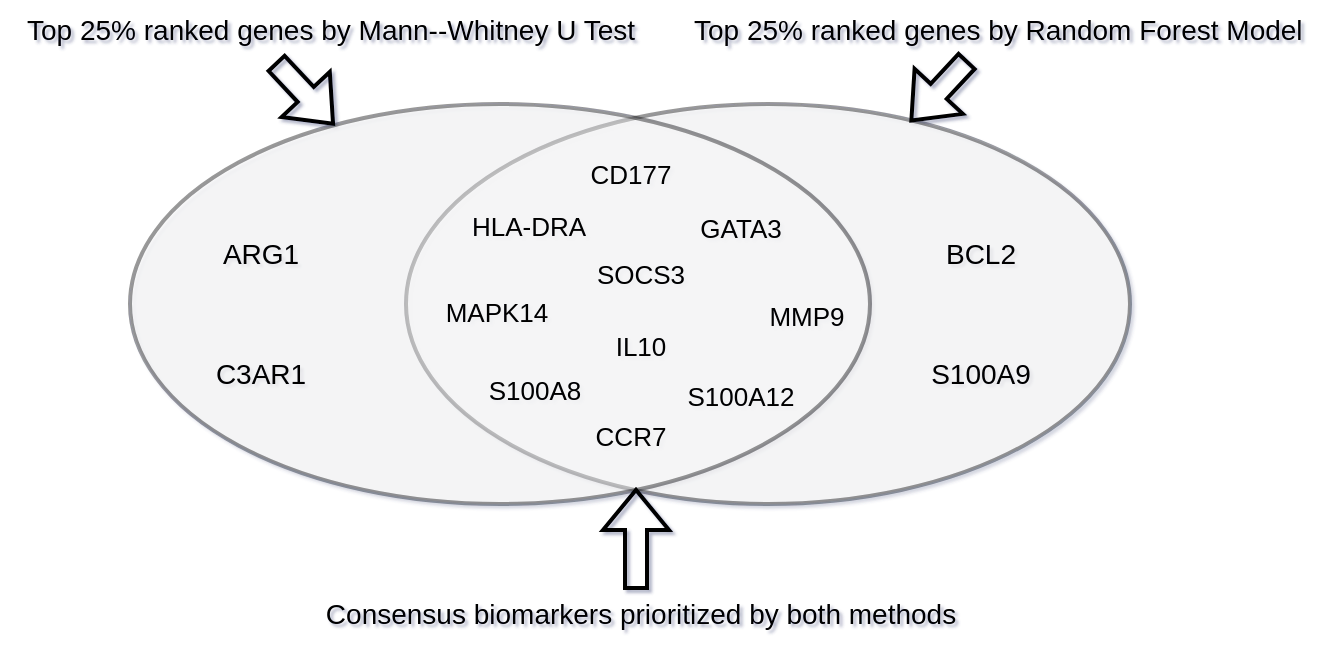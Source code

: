 <mxfile version="27.0.3">
  <diagram name="Page-1" id="wQqvjwpL760c3gJhuFDy">
    <mxGraphModel dx="740" dy="529" grid="0" gridSize="10" guides="1" tooltips="1" connect="1" arrows="1" fold="1" page="1" pageScale="1" pageWidth="850" pageHeight="1100" background="light-dark(#FFFFFF,#FFFFFF)" math="0" shadow="1">
      <root>
        <mxCell id="0" />
        <mxCell id="1" parent="0" />
        <mxCell id="OYJygsiOitk__WGoNxxW-2" value="" style="ellipse;whiteSpace=wrap;html=1;fillColor=light-dark(#FFFFFF,#E2928F);strokeColor=light-dark(#000000,#010101);strokeWidth=2;comic=0;enumerate=0;treeMoving=0;treeFolding=0;deletable=1;cloneable=1;rotatable=1;resizeHeight=0;resizable=1;fixedWidth=0;autosize=0;movableLabel=0;backgroundOutline=0;metaEdit=0;editable=1;movable=1;locked=0;connectable=1;collapsible=0;dropTarget=0;container=0;fixDash=0;snapToPoint=0;allowArrows=1;portConstraintRotation=0;noLabel=0;points=[[0,0,0,0,0],[0,0.5,0,0,0],[0,1,0,0,0],[0.5,0,0,0,0],[0.5,1,0,0,0],[1,0,0,0,0],[1,0.5,0,0,0],[1,1,0,0,0]];opacity=40;" vertex="1" parent="1">
          <mxGeometry x="218" y="160" width="362" height="200" as="geometry" />
        </mxCell>
        <mxCell id="OYJygsiOitk__WGoNxxW-1" value="" style="ellipse;whiteSpace=wrap;html=1;fillColor=light-dark(#FFFFFF,#89B1AA);strokeColor=light-dark(#000000,#202020);strokeWidth=2;opacity=40;gradientColor=none;" vertex="1" parent="1">
          <mxGeometry x="80" y="160" width="370" height="200" as="geometry" />
        </mxCell>
        <mxCell id="OYJygsiOitk__WGoNxxW-9" value="&lt;font style=&quot;color: light-dark(rgb(0, 0, 0), rgb(80, 80, 80));&quot;&gt;Top 25% ranked genes by Mann--Whitney U Test&lt;/font&gt;" style="text;html=1;align=center;verticalAlign=middle;resizable=0;points=[];autosize=1;strokeColor=none;fillColor=none;fontFamily=Helvetica;fontSize=14;fontColor=default;" vertex="1" parent="1">
          <mxGeometry x="15" y="108" width="330" height="30" as="geometry" />
        </mxCell>
        <mxCell id="OYJygsiOitk__WGoNxxW-10" value="&lt;span style=&quot;font-family: Helvetica; font-style: normal; font-variant-ligatures: normal; font-variant-caps: normal; font-weight: 400; letter-spacing: normal; orphans: 2; text-align: center; text-indent: 0px; text-transform: none; widows: 2; word-spacing: 0px; -webkit-text-stroke-width: 0px; white-space: nowrap; text-decoration-thickness: initial; text-decoration-style: initial; text-decoration-color: initial; float: none; display: inline !important;&quot;&gt;Top 25% ranked genes by Random Forest Model&lt;/span&gt;" style="text;whiteSpace=wrap;html=1;fontFamily=Helvetica;fontSize=14;fontColor=light-dark(#000000,#505050);labelBackgroundColor=none;" vertex="1" parent="1">
          <mxGeometry x="360" y="108" width="310" height="40" as="geometry" />
        </mxCell>
        <mxCell id="OYJygsiOitk__WGoNxxW-14" value="" style="shape=flexArrow;endArrow=classic;html=1;rounded=0;fontFamily=Helvetica;fontSize=12;fontColor=default;curved=1;exitX=0.417;exitY=1.033;exitDx=0;exitDy=0;exitPerimeter=0;strokeColor=light-dark(#000000,#7E7E7E);strokeWidth=2;" edge="1" parent="1" source="OYJygsiOitk__WGoNxxW-9" target="OYJygsiOitk__WGoNxxW-1">
          <mxGeometry width="50" height="50" relative="1" as="geometry">
            <mxPoint x="350" y="340" as="sourcePoint" />
            <mxPoint x="400" y="290" as="targetPoint" />
          </mxGeometry>
        </mxCell>
        <mxCell id="OYJygsiOitk__WGoNxxW-16" value="" style="shape=flexArrow;endArrow=classic;html=1;rounded=0;fontFamily=Helvetica;fontSize=12;fontColor=default;curved=1;exitX=0.417;exitY=1.033;exitDx=0;exitDy=0;exitPerimeter=0;strokeColor=light-dark(#000000,#7E7E7E);strokeWidth=2;" edge="1" parent="1">
          <mxGeometry width="50" height="50" relative="1" as="geometry">
            <mxPoint x="499" y="138" as="sourcePoint" />
            <mxPoint x="470" y="169" as="targetPoint" />
          </mxGeometry>
        </mxCell>
        <mxCell id="OYJygsiOitk__WGoNxxW-17" value="" style="shape=flexArrow;endArrow=classic;html=1;rounded=0;fontFamily=Helvetica;fontSize=12;fontColor=default;curved=1;strokeColor=light-dark(#000000,#7E7E7E);strokeWidth=2;" edge="1" parent="1">
          <mxGeometry width="50" height="50" relative="1" as="geometry">
            <mxPoint x="333" y="403" as="sourcePoint" />
            <mxPoint x="333" y="352" as="targetPoint" />
          </mxGeometry>
        </mxCell>
        <mxCell id="OYJygsiOitk__WGoNxxW-18" value="&lt;font style=&quot;color: light-dark(rgb(0, 0, 0), rgb(80, 80, 80));&quot;&gt;Consensus biomarkers prioritized by both methods&lt;/font&gt;" style="text;html=1;align=center;verticalAlign=middle;resizable=0;points=[];autosize=1;strokeColor=none;fillColor=none;fontFamily=Helvetica;fontSize=14;fontColor=default;" vertex="1" parent="1">
          <mxGeometry x="165" y="400" width="340" height="30" as="geometry" />
        </mxCell>
        <mxCell id="OYJygsiOitk__WGoNxxW-19" value="&lt;font style=&quot;font-size: 13px; color: light-dark(rgb(0, 0, 0), rgb(96, 96, 96));&quot;&gt;CD177&lt;/font&gt;" style="text;html=1;align=center;verticalAlign=middle;resizable=0;points=[];autosize=1;strokeColor=none;fillColor=none;fontFamily=Helvetica;fontSize=12;fontColor=default;" vertex="1" parent="1">
          <mxGeometry x="300" y="180" width="60" height="30" as="geometry" />
        </mxCell>
        <mxCell id="OYJygsiOitk__WGoNxxW-20" value="&lt;font style=&quot;font-size: 13px; color: light-dark(rgb(0, 0, 0), rgb(96, 96, 96));&quot;&gt;GATA3&lt;/font&gt;" style="text;html=1;align=center;verticalAlign=middle;resizable=0;points=[];autosize=1;strokeColor=none;fillColor=none;fontFamily=Helvetica;fontSize=12;fontColor=default;" vertex="1" parent="1">
          <mxGeometry x="355" y="207" width="60" height="30" as="geometry" />
        </mxCell>
        <mxCell id="OYJygsiOitk__WGoNxxW-21" value="&lt;font style=&quot;font-size: 13px;&quot;&gt;HLA-DRA&lt;/font&gt;" style="text;html=1;align=center;verticalAlign=middle;resizable=0;points=[];autosize=1;strokeColor=none;fillColor=none;fontFamily=Helvetica;fontSize=12;fontColor=light-dark(#000000,#606060);" vertex="1" parent="1">
          <mxGeometry x="239" y="206" width="80" height="30" as="geometry" />
        </mxCell>
        <mxCell id="OYJygsiOitk__WGoNxxW-22" value="&lt;font style=&quot;font-size: 13px;&quot;&gt;IL10&lt;/font&gt;" style="text;html=1;align=center;verticalAlign=middle;resizable=0;points=[];autosize=1;strokeColor=none;fillColor=none;fontFamily=Helvetica;fontSize=12;fontColor=light-dark(#000000,#606060);" vertex="1" parent="1">
          <mxGeometry x="310" y="266" width="50" height="30" as="geometry" />
        </mxCell>
        <mxCell id="OYJygsiOitk__WGoNxxW-23" value="&lt;font style=&quot;font-size: 13px;&quot;&gt;MAPK14&lt;/font&gt;" style="text;html=1;align=center;verticalAlign=middle;resizable=0;points=[];autosize=1;strokeColor=none;fillColor=none;fontFamily=Helvetica;fontSize=12;fontColor=light-dark(#000000,#606060);" vertex="1" parent="1">
          <mxGeometry x="228" y="249" width="70" height="30" as="geometry" />
        </mxCell>
        <mxCell id="OYJygsiOitk__WGoNxxW-24" value="&lt;font style=&quot;font-size: 13px; color: light-dark(rgb(0, 0, 0), rgb(96, 96, 96));&quot;&gt;MMP9&lt;/font&gt;" style="text;html=1;align=center;verticalAlign=middle;resizable=0;points=[];autosize=1;strokeColor=none;fillColor=none;fontFamily=Helvetica;fontSize=12;fontColor=default;" vertex="1" parent="1">
          <mxGeometry x="388" y="251" width="60" height="30" as="geometry" />
        </mxCell>
        <mxCell id="OYJygsiOitk__WGoNxxW-25" value="&lt;font style=&quot;font-size: 13px; color: light-dark(rgb(0, 0, 0), rgb(96, 96, 96));&quot;&gt;S100A12&lt;/font&gt;" style="text;html=1;align=center;verticalAlign=middle;resizable=0;points=[];autosize=1;strokeColor=none;fillColor=none;fontFamily=Helvetica;fontSize=12;fontColor=default;" vertex="1" parent="1">
          <mxGeometry x="345" y="291" width="80" height="30" as="geometry" />
        </mxCell>
        <mxCell id="OYJygsiOitk__WGoNxxW-26" value="&lt;font style=&quot;font-size: 13px;&quot;&gt;S100A8&lt;/font&gt;" style="text;html=1;align=center;verticalAlign=middle;resizable=0;points=[];autosize=1;strokeColor=none;fillColor=none;fontFamily=Helvetica;fontSize=12;fontColor=light-dark(#000000,#606060);" vertex="1" parent="1">
          <mxGeometry x="247" y="288" width="70" height="30" as="geometry" />
        </mxCell>
        <mxCell id="OYJygsiOitk__WGoNxxW-28" value="&lt;font style=&quot;font-size: 13px; color: light-dark(rgb(0, 0, 0), rgb(96, 96, 96));&quot;&gt;SOCS3&lt;/font&gt;" style="text;html=1;align=center;verticalAlign=middle;resizable=0;points=[];autosize=1;strokeColor=none;fillColor=none;fontFamily=Helvetica;fontSize=12;fontColor=default;" vertex="1" parent="1">
          <mxGeometry x="300" y="230" width="70" height="30" as="geometry" />
        </mxCell>
        <mxCell id="OYJygsiOitk__WGoNxxW-29" value="&lt;font style=&quot;font-size: 13px; color: light-dark(rgb(0, 0, 0), rgb(96, 96, 96));&quot;&gt;CCR7&lt;/font&gt;" style="text;html=1;align=center;verticalAlign=middle;resizable=0;points=[];autosize=1;strokeColor=none;fillColor=none;fontFamily=Helvetica;fontSize=12;fontColor=default;" vertex="1" parent="1">
          <mxGeometry x="300" y="311" width="60" height="30" as="geometry" />
        </mxCell>
        <mxCell id="OYJygsiOitk__WGoNxxW-30" value="&lt;font style=&quot;font-size: 14px; color: light-dark(rgb(0, 0, 0), rgb(124, 80, 79));&quot;&gt;S100A9&lt;/font&gt;" style="text;html=1;align=center;verticalAlign=middle;resizable=0;points=[];autosize=1;strokeColor=none;fillColor=none;fontFamily=Helvetica;fontSize=12;fontColor=light-dark(#000000,#606060);" vertex="1" parent="1">
          <mxGeometry x="470" y="280" width="70" height="30" as="geometry" />
        </mxCell>
        <mxCell id="OYJygsiOitk__WGoNxxW-31" value="&lt;font style=&quot;font-size: 14px;&quot;&gt;ARG1&lt;/font&gt;" style="text;html=1;align=center;verticalAlign=middle;resizable=0;points=[];autosize=1;strokeColor=none;fillColor=none;fontFamily=Helvetica;fontSize=12;fontColor=light-dark(#000000,#3F6A63);" vertex="1" parent="1">
          <mxGeometry x="115" y="220" width="60" height="30" as="geometry" />
        </mxCell>
        <mxCell id="OYJygsiOitk__WGoNxxW-32" value="&lt;font style=&quot;font-size: 14px;&quot;&gt;C3AR1&lt;/font&gt;" style="text;html=1;align=center;verticalAlign=middle;resizable=0;points=[];autosize=1;strokeColor=none;fillColor=none;fontFamily=Helvetica;fontSize=12;fontColor=light-dark(#000000,#3F6A63);" vertex="1" parent="1">
          <mxGeometry x="110" y="280" width="70" height="30" as="geometry" />
        </mxCell>
        <mxCell id="OYJygsiOitk__WGoNxxW-33" value="&lt;font style=&quot;font-size: 14px; color: light-dark(rgb(0, 0, 0), rgb(124, 80, 79));&quot;&gt;BCL2&lt;/font&gt;" style="text;html=1;align=center;verticalAlign=middle;resizable=0;points=[];autosize=1;strokeColor=none;fillColor=none;fontFamily=Helvetica;fontSize=12;fontColor=light-dark(#000000,#606060);" vertex="1" parent="1">
          <mxGeometry x="475" y="220" width="60" height="30" as="geometry" />
        </mxCell>
      </root>
    </mxGraphModel>
  </diagram>
</mxfile>
